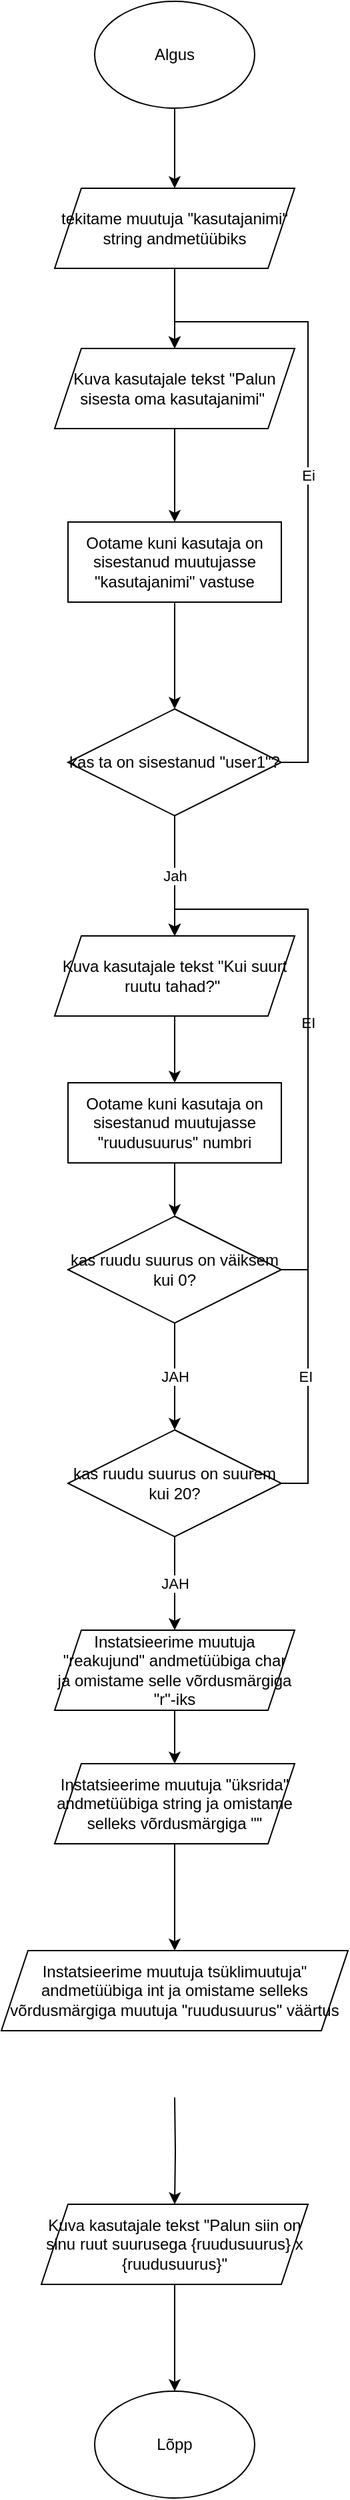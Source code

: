 <mxfile version="28.2.5">
  <diagram id="C5RBs43oDa-KdzZeNtuy" name="Page-1">
    <mxGraphModel dx="556" dy="2075" grid="1" gridSize="10" guides="1" tooltips="1" connect="1" arrows="1" fold="1" page="1" pageScale="1" pageWidth="827" pageHeight="1169" math="0" shadow="0">
      <root>
        <mxCell id="WIyWlLk6GJQsqaUBKTNV-0" />
        <mxCell id="WIyWlLk6GJQsqaUBKTNV-1" parent="WIyWlLk6GJQsqaUBKTNV-0" />
        <mxCell id="9PCshBzwfZxcwPnU72iT-2" value="JAH" style="edgeStyle=orthogonalEdgeStyle;rounded=0;orthogonalLoop=1;jettySize=auto;html=1;" edge="1" parent="WIyWlLk6GJQsqaUBKTNV-1" source="9PCshBzwfZxcwPnU72iT-0" target="9PCshBzwfZxcwPnU72iT-1">
          <mxGeometry relative="1" as="geometry" />
        </mxCell>
        <mxCell id="9PCshBzwfZxcwPnU72iT-16" value="EI" style="edgeStyle=orthogonalEdgeStyle;rounded=0;orthogonalLoop=1;jettySize=auto;html=1;exitX=1;exitY=0.5;exitDx=0;exitDy=0;entryX=0.5;entryY=0;entryDx=0;entryDy=0;" edge="1" parent="WIyWlLk6GJQsqaUBKTNV-1" source="9PCshBzwfZxcwPnU72iT-0" target="9PCshBzwfZxcwPnU72iT-13">
          <mxGeometry relative="1" as="geometry" />
        </mxCell>
        <mxCell id="9PCshBzwfZxcwPnU72iT-0" value="kas ruudu suurus on väiksem kui 0?" style="rhombus;whiteSpace=wrap;html=1;" vertex="1" parent="WIyWlLk6GJQsqaUBKTNV-1">
          <mxGeometry x="210" y="530" width="160" height="80" as="geometry" />
        </mxCell>
        <mxCell id="9PCshBzwfZxcwPnU72iT-17" value="" style="edgeStyle=orthogonalEdgeStyle;rounded=0;orthogonalLoop=1;jettySize=auto;html=1;exitX=1;exitY=0.5;exitDx=0;exitDy=0;entryX=0.5;entryY=0;entryDx=0;entryDy=0;" edge="1" parent="WIyWlLk6GJQsqaUBKTNV-1" source="9PCshBzwfZxcwPnU72iT-1" target="9PCshBzwfZxcwPnU72iT-13">
          <mxGeometry relative="1" as="geometry" />
        </mxCell>
        <mxCell id="9PCshBzwfZxcwPnU72iT-18" value="EI" style="edgeLabel;html=1;align=center;verticalAlign=middle;resizable=0;points=[];" vertex="1" connectable="0" parent="9PCshBzwfZxcwPnU72iT-17">
          <mxGeometry x="-0.647" y="2" relative="1" as="geometry">
            <mxPoint as="offset" />
          </mxGeometry>
        </mxCell>
        <mxCell id="9PCshBzwfZxcwPnU72iT-39" value="JAH" style="edgeStyle=orthogonalEdgeStyle;rounded=0;orthogonalLoop=1;jettySize=auto;html=1;" edge="1" parent="WIyWlLk6GJQsqaUBKTNV-1" source="9PCshBzwfZxcwPnU72iT-1" target="9PCshBzwfZxcwPnU72iT-38">
          <mxGeometry relative="1" as="geometry" />
        </mxCell>
        <mxCell id="9PCshBzwfZxcwPnU72iT-1" value="kas ruudu suurus on suurem kui 20?" style="rhombus;whiteSpace=wrap;html=1;" vertex="1" parent="WIyWlLk6GJQsqaUBKTNV-1">
          <mxGeometry x="210" y="690" width="160" height="80" as="geometry" />
        </mxCell>
        <mxCell id="9PCshBzwfZxcwPnU72iT-20" value="" style="edgeStyle=orthogonalEdgeStyle;rounded=0;orthogonalLoop=1;jettySize=auto;html=1;" edge="1" parent="WIyWlLk6GJQsqaUBKTNV-1" target="9PCshBzwfZxcwPnU72iT-19">
          <mxGeometry relative="1" as="geometry">
            <mxPoint x="290" y="1190" as="sourcePoint" />
          </mxGeometry>
        </mxCell>
        <mxCell id="9PCshBzwfZxcwPnU72iT-9" value="" style="edgeStyle=orthogonalEdgeStyle;rounded=0;orthogonalLoop=1;jettySize=auto;html=1;" edge="1" parent="WIyWlLk6GJQsqaUBKTNV-1" source="9PCshBzwfZxcwPnU72iT-35" target="9PCshBzwfZxcwPnU72iT-8">
          <mxGeometry relative="1" as="geometry" />
        </mxCell>
        <mxCell id="9PCshBzwfZxcwPnU72iT-7" value="Kuva kasutajale tekst &quot;Palun sisesta oma kasutajanimi&quot;&amp;nbsp;" style="shape=parallelogram;perimeter=parallelogramPerimeter;whiteSpace=wrap;html=1;fixedSize=1;" vertex="1" parent="WIyWlLk6GJQsqaUBKTNV-1">
          <mxGeometry x="200" y="-120" width="180" height="60" as="geometry" />
        </mxCell>
        <mxCell id="9PCshBzwfZxcwPnU72iT-10" value="Ei" style="edgeStyle=orthogonalEdgeStyle;rounded=0;orthogonalLoop=1;jettySize=auto;html=1;exitX=1;exitY=0.5;exitDx=0;exitDy=0;entryX=0.5;entryY=0;entryDx=0;entryDy=0;" edge="1" parent="WIyWlLk6GJQsqaUBKTNV-1" source="9PCshBzwfZxcwPnU72iT-8" target="9PCshBzwfZxcwPnU72iT-7">
          <mxGeometry relative="1" as="geometry" />
        </mxCell>
        <mxCell id="9PCshBzwfZxcwPnU72iT-14" value="Jah" style="edgeStyle=orthogonalEdgeStyle;rounded=0;orthogonalLoop=1;jettySize=auto;html=1;" edge="1" parent="WIyWlLk6GJQsqaUBKTNV-1" source="9PCshBzwfZxcwPnU72iT-8" target="9PCshBzwfZxcwPnU72iT-13">
          <mxGeometry relative="1" as="geometry" />
        </mxCell>
        <mxCell id="9PCshBzwfZxcwPnU72iT-8" value="kas ta on sisestanud &quot;user1&quot;?" style="rhombus;whiteSpace=wrap;html=1;" vertex="1" parent="WIyWlLk6GJQsqaUBKTNV-1">
          <mxGeometry x="210" y="150" width="160" height="80" as="geometry" />
        </mxCell>
        <mxCell id="9PCshBzwfZxcwPnU72iT-32" value="" style="edgeStyle=orthogonalEdgeStyle;rounded=0;orthogonalLoop=1;jettySize=auto;html=1;" edge="1" parent="WIyWlLk6GJQsqaUBKTNV-1" source="9PCshBzwfZxcwPnU72iT-13" target="9PCshBzwfZxcwPnU72iT-31">
          <mxGeometry relative="1" as="geometry" />
        </mxCell>
        <mxCell id="9PCshBzwfZxcwPnU72iT-13" value="Kuva kasutajale tekst &quot;Kui suurt ruutu tahad?&quot;&amp;nbsp;" style="shape=parallelogram;perimeter=parallelogramPerimeter;whiteSpace=wrap;html=1;fixedSize=1;" vertex="1" parent="WIyWlLk6GJQsqaUBKTNV-1">
          <mxGeometry x="200" y="320" width="180" height="60" as="geometry" />
        </mxCell>
        <mxCell id="9PCshBzwfZxcwPnU72iT-28" value="" style="edgeStyle=orthogonalEdgeStyle;rounded=0;orthogonalLoop=1;jettySize=auto;html=1;" edge="1" parent="WIyWlLk6GJQsqaUBKTNV-1" source="9PCshBzwfZxcwPnU72iT-19" target="9PCshBzwfZxcwPnU72iT-24">
          <mxGeometry relative="1" as="geometry" />
        </mxCell>
        <mxCell id="9PCshBzwfZxcwPnU72iT-19" value="Kuva kasutajale tekst &quot;Palun siin on sinu ruut suurusega {ruudusuurus} x {ruudusuurus}&quot;" style="shape=parallelogram;perimeter=parallelogramPerimeter;whiteSpace=wrap;html=1;fixedSize=1;" vertex="1" parent="WIyWlLk6GJQsqaUBKTNV-1">
          <mxGeometry x="190" y="1270" width="200" height="60" as="geometry" />
        </mxCell>
        <mxCell id="9PCshBzwfZxcwPnU72iT-22" value="" style="edgeStyle=orthogonalEdgeStyle;rounded=0;orthogonalLoop=1;jettySize=auto;html=1;" edge="1" parent="WIyWlLk6GJQsqaUBKTNV-1" source="9PCshBzwfZxcwPnU72iT-36" target="9PCshBzwfZxcwPnU72iT-7">
          <mxGeometry relative="1" as="geometry" />
        </mxCell>
        <mxCell id="9PCshBzwfZxcwPnU72iT-21" value="Algus" style="ellipse;whiteSpace=wrap;html=1;" vertex="1" parent="WIyWlLk6GJQsqaUBKTNV-1">
          <mxGeometry x="230" y="-380" width="120" height="80" as="geometry" />
        </mxCell>
        <mxCell id="9PCshBzwfZxcwPnU72iT-24" value="Lõpp" style="ellipse;whiteSpace=wrap;html=1;" vertex="1" parent="WIyWlLk6GJQsqaUBKTNV-1">
          <mxGeometry x="230" y="1410" width="120" height="80" as="geometry" />
        </mxCell>
        <mxCell id="9PCshBzwfZxcwPnU72iT-33" value="" style="edgeStyle=orthogonalEdgeStyle;rounded=0;orthogonalLoop=1;jettySize=auto;html=1;" edge="1" parent="WIyWlLk6GJQsqaUBKTNV-1" source="9PCshBzwfZxcwPnU72iT-31" target="9PCshBzwfZxcwPnU72iT-0">
          <mxGeometry relative="1" as="geometry" />
        </mxCell>
        <mxCell id="9PCshBzwfZxcwPnU72iT-31" value="Ootame kuni kasutaja on sisestanud muutujasse &quot;ruudusuurus&quot; numbri" style="rounded=0;whiteSpace=wrap;html=1;" vertex="1" parent="WIyWlLk6GJQsqaUBKTNV-1">
          <mxGeometry x="210" y="430" width="160" height="60" as="geometry" />
        </mxCell>
        <mxCell id="9PCshBzwfZxcwPnU72iT-34" value="" style="edgeStyle=orthogonalEdgeStyle;rounded=0;orthogonalLoop=1;jettySize=auto;html=1;" edge="1" parent="WIyWlLk6GJQsqaUBKTNV-1" source="9PCshBzwfZxcwPnU72iT-7" target="9PCshBzwfZxcwPnU72iT-35">
          <mxGeometry relative="1" as="geometry">
            <mxPoint x="290" y="-60" as="sourcePoint" />
            <mxPoint x="290" y="150" as="targetPoint" />
          </mxGeometry>
        </mxCell>
        <mxCell id="9PCshBzwfZxcwPnU72iT-35" value="Ootame kuni kasutaja on sisestanud muutujasse &quot;kasutajanimi&quot; vastuse" style="rounded=0;whiteSpace=wrap;html=1;" vertex="1" parent="WIyWlLk6GJQsqaUBKTNV-1">
          <mxGeometry x="210" y="10" width="160" height="60" as="geometry" />
        </mxCell>
        <mxCell id="9PCshBzwfZxcwPnU72iT-37" value="" style="edgeStyle=orthogonalEdgeStyle;rounded=0;orthogonalLoop=1;jettySize=auto;html=1;" edge="1" parent="WIyWlLk6GJQsqaUBKTNV-1" source="9PCshBzwfZxcwPnU72iT-21" target="9PCshBzwfZxcwPnU72iT-36">
          <mxGeometry relative="1" as="geometry">
            <mxPoint x="290" y="-300" as="sourcePoint" />
            <mxPoint x="290" y="-220" as="targetPoint" />
          </mxGeometry>
        </mxCell>
        <mxCell id="9PCshBzwfZxcwPnU72iT-36" value="tekitame muutuja &quot;kasutajanimi&quot; string andmetüübiks" style="shape=parallelogram;perimeter=parallelogramPerimeter;whiteSpace=wrap;html=1;fixedSize=1;" vertex="1" parent="WIyWlLk6GJQsqaUBKTNV-1">
          <mxGeometry x="200" y="-240" width="180" height="60" as="geometry" />
        </mxCell>
        <mxCell id="9PCshBzwfZxcwPnU72iT-41" value="" style="edgeStyle=orthogonalEdgeStyle;rounded=0;orthogonalLoop=1;jettySize=auto;html=1;" edge="1" parent="WIyWlLk6GJQsqaUBKTNV-1" source="9PCshBzwfZxcwPnU72iT-38" target="9PCshBzwfZxcwPnU72iT-40">
          <mxGeometry relative="1" as="geometry" />
        </mxCell>
        <mxCell id="9PCshBzwfZxcwPnU72iT-38" value="Instatsieerime muutuja &quot;reakujund&quot; andmetüübiga char ja omistame selle võrdusmärgiga &quot;r&quot;-iks" style="shape=parallelogram;perimeter=parallelogramPerimeter;whiteSpace=wrap;html=1;fixedSize=1;" vertex="1" parent="WIyWlLk6GJQsqaUBKTNV-1">
          <mxGeometry x="200" y="840" width="180" height="60" as="geometry" />
        </mxCell>
        <mxCell id="9PCshBzwfZxcwPnU72iT-43" value="" style="edgeStyle=orthogonalEdgeStyle;rounded=0;orthogonalLoop=1;jettySize=auto;html=1;" edge="1" parent="WIyWlLk6GJQsqaUBKTNV-1" source="9PCshBzwfZxcwPnU72iT-40" target="9PCshBzwfZxcwPnU72iT-42">
          <mxGeometry relative="1" as="geometry" />
        </mxCell>
        <mxCell id="9PCshBzwfZxcwPnU72iT-40" value="Instatsieerime muutuja &quot;üksrida&quot; andmetüübiga string ja omistame selleks võrdusmärgiga &quot;&quot;" style="shape=parallelogram;perimeter=parallelogramPerimeter;whiteSpace=wrap;html=1;fixedSize=1;" vertex="1" parent="WIyWlLk6GJQsqaUBKTNV-1">
          <mxGeometry x="200" y="940" width="180" height="60" as="geometry" />
        </mxCell>
        <mxCell id="9PCshBzwfZxcwPnU72iT-42" value="Instatsieerime muutuja tsüklimuutuja&quot; andmetüübiga int ja omistame selleks võrdusmärgiga muutuja &quot;ruudusuurus&quot; väärtus" style="shape=parallelogram;perimeter=parallelogramPerimeter;whiteSpace=wrap;html=1;fixedSize=1;" vertex="1" parent="WIyWlLk6GJQsqaUBKTNV-1">
          <mxGeometry x="160" y="1080" width="260" height="60" as="geometry" />
        </mxCell>
      </root>
    </mxGraphModel>
  </diagram>
</mxfile>
